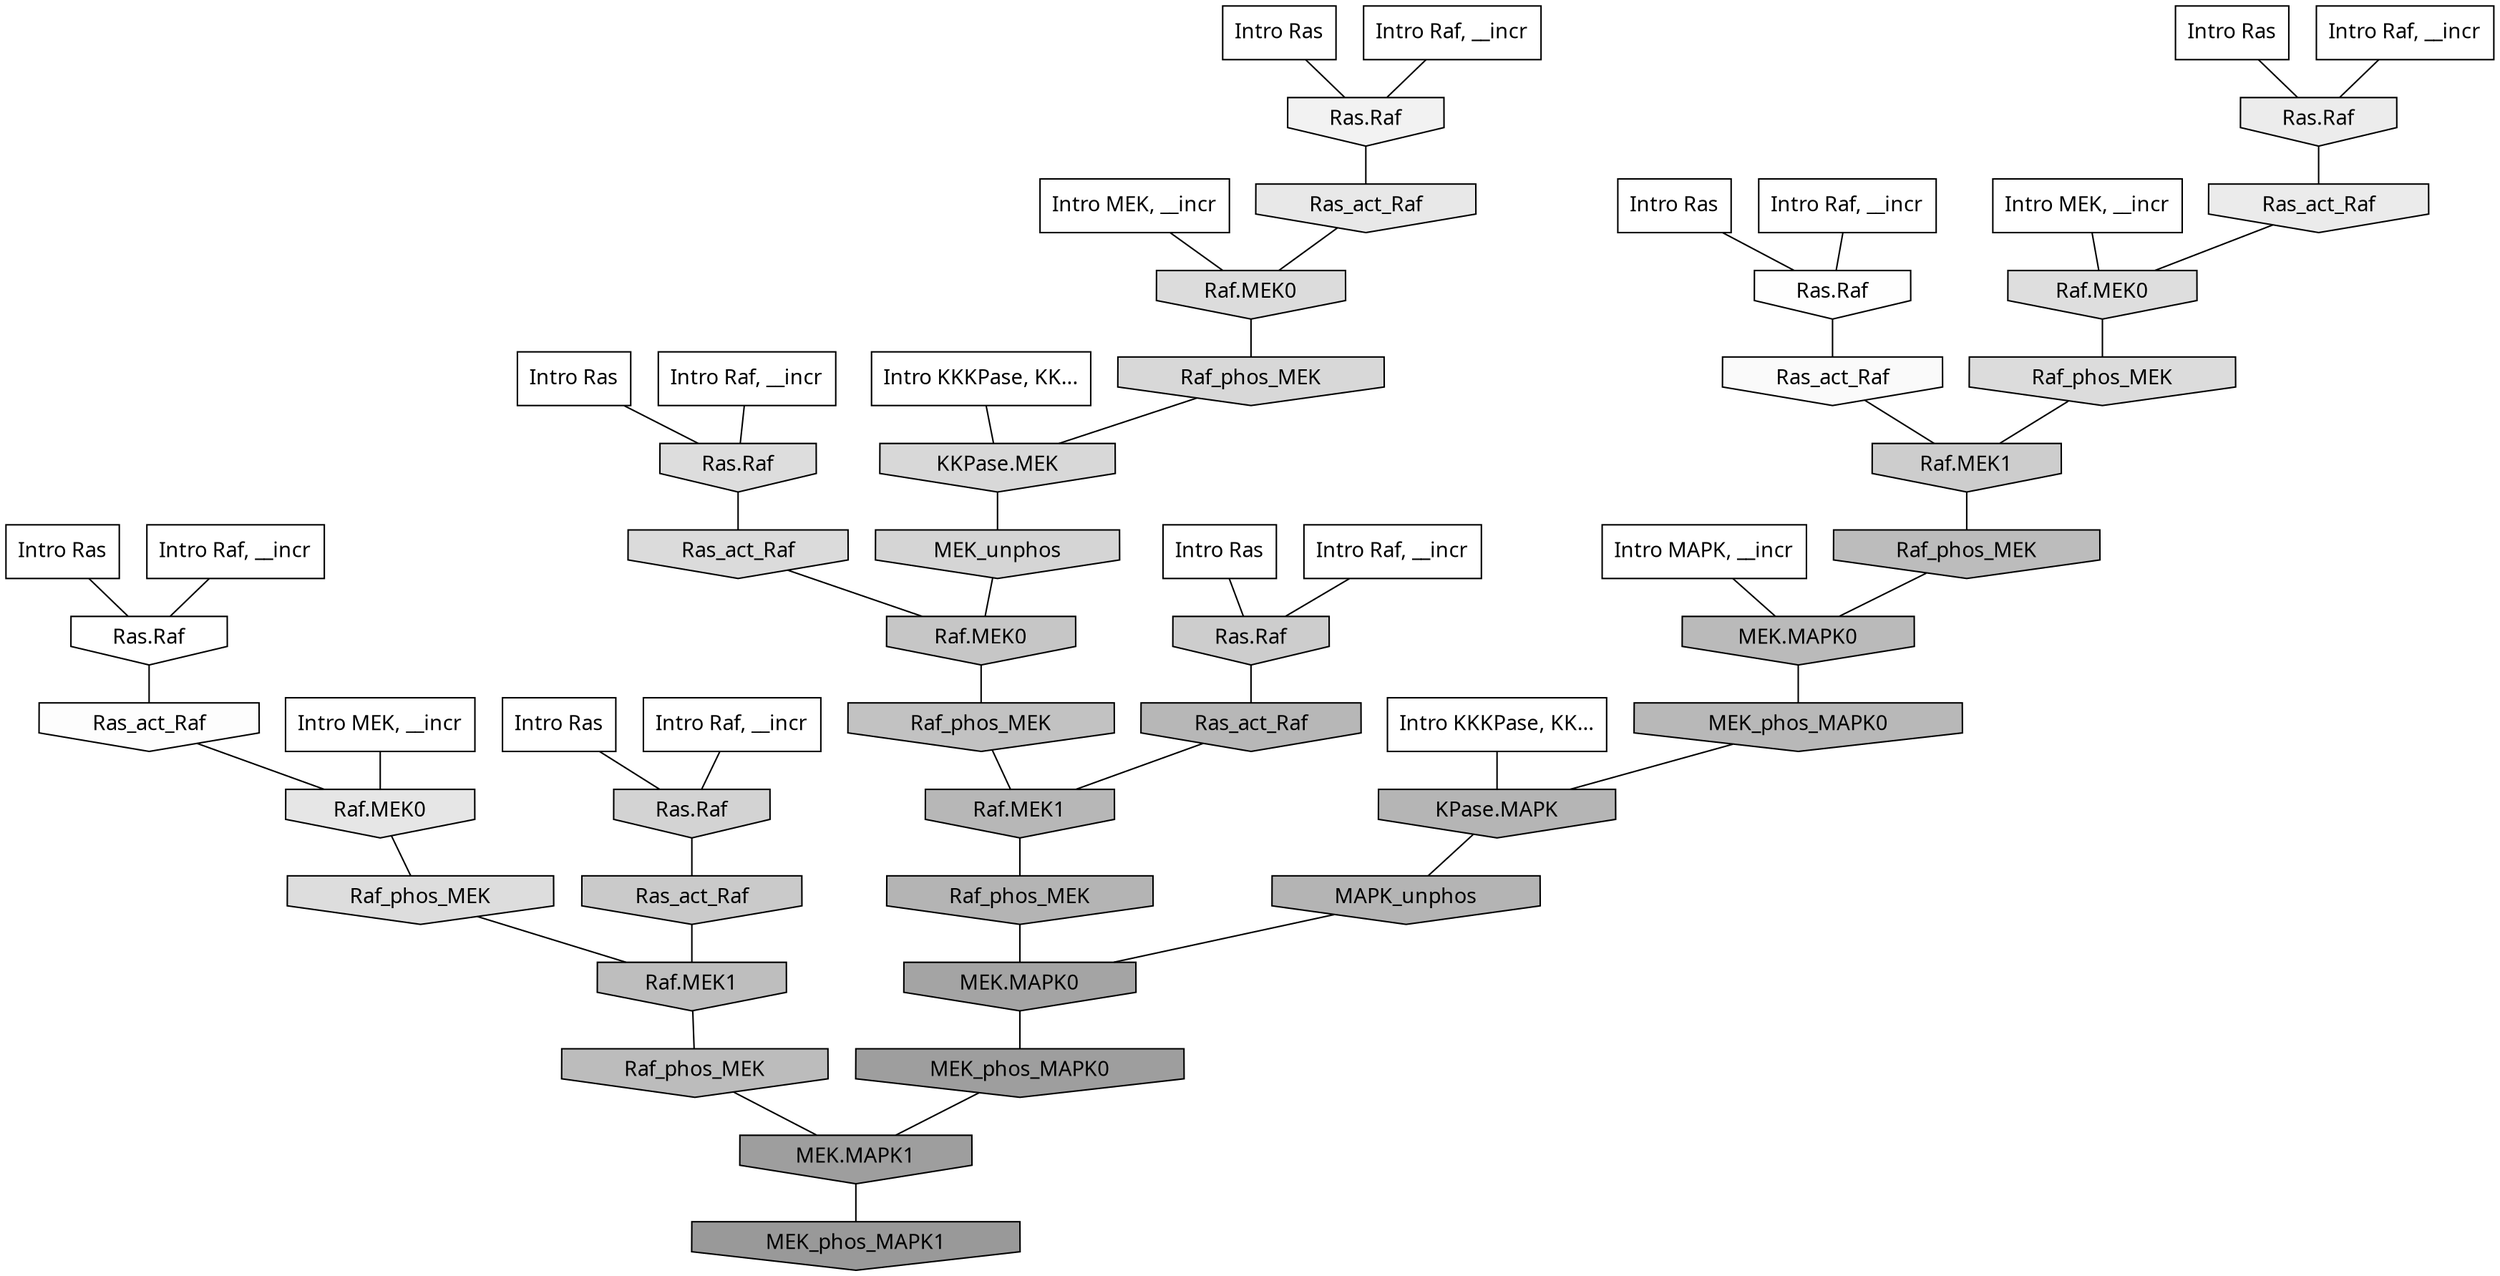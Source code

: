 digraph G{
  rankdir="TB";
  ranksep=0.30;
  node [fontname="CMU Serif"];
  edge [fontname="CMU Serif"];
  
  6 [label="Intro Ras", shape=rectangle, style=filled, fillcolor="0.000 0.000 1.000"]
  
  13 [label="Intro Ras", shape=rectangle, style=filled, fillcolor="0.000 0.000 1.000"]
  
  27 [label="Intro Ras", shape=rectangle, style=filled, fillcolor="0.000 0.000 1.000"]
  
  30 [label="Intro Ras", shape=rectangle, style=filled, fillcolor="0.000 0.000 1.000"]
  
  44 [label="Intro Ras", shape=rectangle, style=filled, fillcolor="0.000 0.000 1.000"]
  
  48 [label="Intro Ras", shape=rectangle, style=filled, fillcolor="0.000 0.000 1.000"]
  
  90 [label="Intro Ras", shape=rectangle, style=filled, fillcolor="0.000 0.000 1.000"]
  
  298 [label="Intro Raf, __incr", shape=rectangle, style=filled, fillcolor="0.000 0.000 1.000"]
  
  414 [label="Intro Raf, __incr", shape=rectangle, style=filled, fillcolor="0.000 0.000 1.000"]
  
  588 [label="Intro Raf, __incr", shape=rectangle, style=filled, fillcolor="0.000 0.000 1.000"]
  
  650 [label="Intro Raf, __incr", shape=rectangle, style=filled, fillcolor="0.000 0.000 1.000"]
  
  678 [label="Intro Raf, __incr", shape=rectangle, style=filled, fillcolor="0.000 0.000 1.000"]
  
  709 [label="Intro Raf, __incr", shape=rectangle, style=filled, fillcolor="0.000 0.000 1.000"]
  
  750 [label="Intro Raf, __incr", shape=rectangle, style=filled, fillcolor="0.000 0.000 1.000"]
  
  1763 [label="Intro MEK, __incr", shape=rectangle, style=filled, fillcolor="0.000 0.000 1.000"]
  
  1802 [label="Intro MEK, __incr", shape=rectangle, style=filled, fillcolor="0.000 0.000 1.000"]
  
  2045 [label="Intro MEK, __incr", shape=rectangle, style=filled, fillcolor="0.000 0.000 1.000"]
  
  2810 [label="Intro MAPK, __incr", shape=rectangle, style=filled, fillcolor="0.000 0.000 1.000"]
  
  3108 [label="Intro KKKPase, KK...", shape=rectangle, style=filled, fillcolor="0.000 0.000 1.000"]
  
  3114 [label="Intro KKKPase, KK...", shape=rectangle, style=filled, fillcolor="0.000 0.000 1.000"]
  
  3237 [label="Ras.Raf", shape=invhouse, style=filled, fillcolor="0.000 0.000 1.000"]
  
  3334 [label="Ras.Raf", shape=invhouse, style=filled, fillcolor="0.000 0.000 0.996"]
  
  3360 [label="Ras_act_Raf", shape=invhouse, style=filled, fillcolor="0.000 0.000 0.992"]
  
  3468 [label="Ras_act_Raf", shape=invhouse, style=filled, fillcolor="0.000 0.000 0.977"]
  
  3752 [label="Ras.Raf", shape=invhouse, style=filled, fillcolor="0.000 0.000 0.948"]
  
  4154 [label="Ras.Raf", shape=invhouse, style=filled, fillcolor="0.000 0.000 0.923"]
  
  4228 [label="Ras_act_Raf", shape=invhouse, style=filled, fillcolor="0.000 0.000 0.918"]
  
  4331 [label="Ras_act_Raf", shape=invhouse, style=filled, fillcolor="0.000 0.000 0.910"]
  
  4531 [label="Raf.MEK0", shape=invhouse, style=filled, fillcolor="0.000 0.000 0.899"]
  
  5028 [label="Raf.MEK0", shape=invhouse, style=filled, fillcolor="0.000 0.000 0.871"]
  
  5086 [label="Raf_phos_MEK", shape=invhouse, style=filled, fillcolor="0.000 0.000 0.867"]
  
  5111 [label="Ras.Raf", shape=invhouse, style=filled, fillcolor="0.000 0.000 0.866"]
  
  5165 [label="Raf.MEK0", shape=invhouse, style=filled, fillcolor="0.000 0.000 0.863"]
  
  5188 [label="Raf_phos_MEK", shape=invhouse, style=filled, fillcolor="0.000 0.000 0.862"]
  
  5278 [label="Ras_act_Raf", shape=invhouse, style=filled, fillcolor="0.000 0.000 0.857"]
  
  5513 [label="Raf_phos_MEK", shape=invhouse, style=filled, fillcolor="0.000 0.000 0.845"]
  
  5522 [label="KKPase.MEK", shape=invhouse, style=filled, fillcolor="0.000 0.000 0.845"]
  
  5724 [label="MEK_unphos", shape=invhouse, style=filled, fillcolor="0.000 0.000 0.834"]
  
  5898 [label="Ras.Raf", shape=invhouse, style=filled, fillcolor="0.000 0.000 0.827"]
  
  6455 [label="Raf.MEK1", shape=invhouse, style=filled, fillcolor="0.000 0.000 0.802"]
  
  6461 [label="Ras.Raf", shape=invhouse, style=filled, fillcolor="0.000 0.000 0.802"]
  
  6729 [label="Ras_act_Raf", shape=invhouse, style=filled, fillcolor="0.000 0.000 0.792"]
  
  7348 [label="Raf.MEK0", shape=invhouse, style=filled, fillcolor="0.000 0.000 0.774"]
  
  7848 [label="Raf_phos_MEK", shape=invhouse, style=filled, fillcolor="0.000 0.000 0.759"]
  
  8399 [label="Raf.MEK1", shape=invhouse, style=filled, fillcolor="0.000 0.000 0.744"]
  
  8681 [label="Raf_phos_MEK", shape=invhouse, style=filled, fillcolor="0.000 0.000 0.737"]
  
  8703 [label="Raf_phos_MEK", shape=invhouse, style=filled, fillcolor="0.000 0.000 0.736"]
  
  9001 [label="MEK.MAPK0", shape=invhouse, style=filled, fillcolor="0.000 0.000 0.727"]
  
  9347 [label="MEK_phos_MAPK0", shape=invhouse, style=filled, fillcolor="0.000 0.000 0.720"]
  
  9553 [label="Ras_act_Raf", shape=invhouse, style=filled, fillcolor="0.000 0.000 0.716"]
  
  9559 [label="Raf.MEK1", shape=invhouse, style=filled, fillcolor="0.000 0.000 0.716"]
  
  9917 [label="KPase.MAPK", shape=invhouse, style=filled, fillcolor="0.000 0.000 0.709"]
  
  10040 [label="Raf_phos_MEK", shape=invhouse, style=filled, fillcolor="0.000 0.000 0.706"]
  
  10122 [label="MAPK_unphos", shape=invhouse, style=filled, fillcolor="0.000 0.000 0.704"]
  
  14037 [label="MEK.MAPK0", shape=invhouse, style=filled, fillcolor="0.000 0.000 0.642"]
  
  15734 [label="MEK_phos_MAPK0", shape=invhouse, style=filled, fillcolor="0.000 0.000 0.618"]
  
  15761 [label="MEK.MAPK1", shape=invhouse, style=filled, fillcolor="0.000 0.000 0.618"]
  
  16641 [label="MEK_phos_MAPK1", shape=invhouse, style=filled, fillcolor="0.000 0.000 0.600"]
  
  
  15761 -> 16641 [dir=none, color="0.000 0.000 0.000"] 
  15734 -> 15761 [dir=none, color="0.000 0.000 0.000"] 
  14037 -> 15734 [dir=none, color="0.000 0.000 0.000"] 
  10122 -> 14037 [dir=none, color="0.000 0.000 0.000"] 
  10040 -> 14037 [dir=none, color="0.000 0.000 0.000"] 
  9917 -> 10122 [dir=none, color="0.000 0.000 0.000"] 
  9559 -> 10040 [dir=none, color="0.000 0.000 0.000"] 
  9553 -> 9559 [dir=none, color="0.000 0.000 0.000"] 
  9347 -> 9917 [dir=none, color="0.000 0.000 0.000"] 
  9001 -> 9347 [dir=none, color="0.000 0.000 0.000"] 
  8703 -> 15761 [dir=none, color="0.000 0.000 0.000"] 
  8681 -> 9001 [dir=none, color="0.000 0.000 0.000"] 
  8399 -> 8703 [dir=none, color="0.000 0.000 0.000"] 
  7848 -> 9559 [dir=none, color="0.000 0.000 0.000"] 
  7348 -> 7848 [dir=none, color="0.000 0.000 0.000"] 
  6729 -> 8399 [dir=none, color="0.000 0.000 0.000"] 
  6461 -> 9553 [dir=none, color="0.000 0.000 0.000"] 
  6455 -> 8681 [dir=none, color="0.000 0.000 0.000"] 
  5898 -> 6729 [dir=none, color="0.000 0.000 0.000"] 
  5724 -> 7348 [dir=none, color="0.000 0.000 0.000"] 
  5522 -> 5724 [dir=none, color="0.000 0.000 0.000"] 
  5513 -> 5522 [dir=none, color="0.000 0.000 0.000"] 
  5278 -> 7348 [dir=none, color="0.000 0.000 0.000"] 
  5188 -> 6455 [dir=none, color="0.000 0.000 0.000"] 
  5165 -> 5513 [dir=none, color="0.000 0.000 0.000"] 
  5111 -> 5278 [dir=none, color="0.000 0.000 0.000"] 
  5086 -> 8399 [dir=none, color="0.000 0.000 0.000"] 
  5028 -> 5188 [dir=none, color="0.000 0.000 0.000"] 
  4531 -> 5086 [dir=none, color="0.000 0.000 0.000"] 
  4331 -> 5165 [dir=none, color="0.000 0.000 0.000"] 
  4228 -> 5028 [dir=none, color="0.000 0.000 0.000"] 
  4154 -> 4228 [dir=none, color="0.000 0.000 0.000"] 
  3752 -> 4331 [dir=none, color="0.000 0.000 0.000"] 
  3468 -> 6455 [dir=none, color="0.000 0.000 0.000"] 
  3360 -> 4531 [dir=none, color="0.000 0.000 0.000"] 
  3334 -> 3468 [dir=none, color="0.000 0.000 0.000"] 
  3237 -> 3360 [dir=none, color="0.000 0.000 0.000"] 
  3114 -> 5522 [dir=none, color="0.000 0.000 0.000"] 
  3108 -> 9917 [dir=none, color="0.000 0.000 0.000"] 
  2810 -> 9001 [dir=none, color="0.000 0.000 0.000"] 
  2045 -> 4531 [dir=none, color="0.000 0.000 0.000"] 
  1802 -> 5165 [dir=none, color="0.000 0.000 0.000"] 
  1763 -> 5028 [dir=none, color="0.000 0.000 0.000"] 
  750 -> 5111 [dir=none, color="0.000 0.000 0.000"] 
  709 -> 4154 [dir=none, color="0.000 0.000 0.000"] 
  678 -> 3237 [dir=none, color="0.000 0.000 0.000"] 
  650 -> 5898 [dir=none, color="0.000 0.000 0.000"] 
  588 -> 6461 [dir=none, color="0.000 0.000 0.000"] 
  414 -> 3752 [dir=none, color="0.000 0.000 0.000"] 
  298 -> 3334 [dir=none, color="0.000 0.000 0.000"] 
  90 -> 6461 [dir=none, color="0.000 0.000 0.000"] 
  48 -> 5898 [dir=none, color="0.000 0.000 0.000"] 
  44 -> 3752 [dir=none, color="0.000 0.000 0.000"] 
  30 -> 4154 [dir=none, color="0.000 0.000 0.000"] 
  27 -> 5111 [dir=none, color="0.000 0.000 0.000"] 
  13 -> 3334 [dir=none, color="0.000 0.000 0.000"] 
  6 -> 3237 [dir=none, color="0.000 0.000 0.000"] 
  
  }
